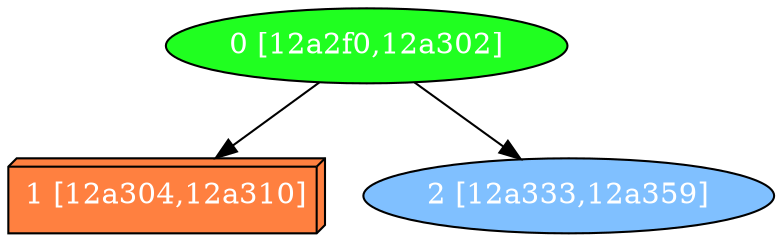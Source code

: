 diGraph libnss3{
	libnss3_0  [style=filled fillcolor="#20FF20" fontcolor="#ffffff" shape=oval label="0 [12a2f0,12a302]"]
	libnss3_1  [style=filled fillcolor="#FF8040" fontcolor="#ffffff" shape=box3d label="1 [12a304,12a310]"]
	libnss3_2  [style=filled fillcolor="#80C0FF" fontcolor="#ffffff" shape=oval label="2 [12a333,12a359]"]

	libnss3_0 -> libnss3_1
	libnss3_0 -> libnss3_2
}